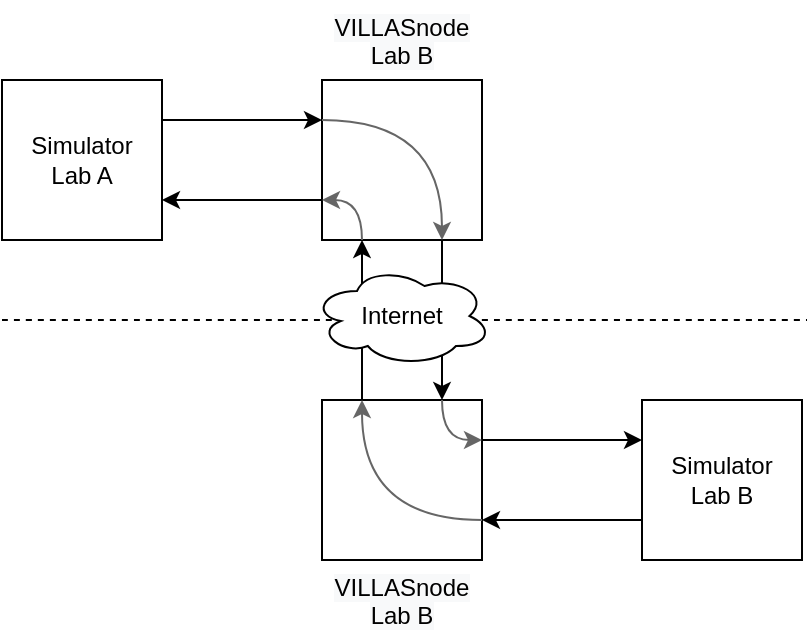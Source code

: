 <mxfile>
    <diagram id="68__TXM5ok1S_hC0o34m" name="Page-1">
        <mxGraphModel dx="384" dy="1009" grid="1" gridSize="10" guides="1" tooltips="1" connect="1" arrows="1" fold="1" page="1" pageScale="1" pageWidth="1654" pageHeight="2336" math="0" shadow="0">
            <root>
                <mxCell id="0"/>
                <mxCell id="1" parent="0"/>
                <mxCell id="22" value="" style="endArrow=none;dashed=1;html=1;curved=1;" edge="1" parent="1">
                    <mxGeometry width="50" height="50" relative="1" as="geometry">
                        <mxPoint x="40" y="160" as="sourcePoint"/>
                        <mxPoint x="442.5" y="160" as="targetPoint"/>
                    </mxGeometry>
                </mxCell>
                <mxCell id="7" style="edgeStyle=none;html=1;exitX=1;exitY=0.25;exitDx=0;exitDy=0;entryX=0;entryY=0.25;entryDx=0;entryDy=0;" edge="1" parent="1" source="2">
                    <mxGeometry relative="1" as="geometry">
                        <mxPoint x="200" y="60" as="targetPoint"/>
                    </mxGeometry>
                </mxCell>
                <mxCell id="2" value="Simulator&lt;br&gt;Lab A" style="rounded=0;whiteSpace=wrap;html=1;" vertex="1" parent="1">
                    <mxGeometry x="40" y="40" width="80" height="80" as="geometry"/>
                </mxCell>
                <mxCell id="8" style="edgeStyle=none;html=1;exitX=0;exitY=0.75;exitDx=0;exitDy=0;entryX=1;entryY=0.75;entryDx=0;entryDy=0;" edge="1" parent="1" target="2">
                    <mxGeometry relative="1" as="geometry">
                        <mxPoint x="200" y="100" as="sourcePoint"/>
                    </mxGeometry>
                </mxCell>
                <mxCell id="9" style="edgeStyle=none;html=1;exitX=0.75;exitY=1;exitDx=0;exitDy=0;entryX=0.75;entryY=0;entryDx=0;entryDy=0;" edge="1" parent="1" target="4">
                    <mxGeometry relative="1" as="geometry">
                        <mxPoint x="260" y="120" as="sourcePoint"/>
                    </mxGeometry>
                </mxCell>
                <mxCell id="10" style="edgeStyle=none;html=1;exitX=0.25;exitY=0;exitDx=0;exitDy=0;entryX=0.25;entryY=1;entryDx=0;entryDy=0;" edge="1" parent="1" source="4">
                    <mxGeometry relative="1" as="geometry">
                        <mxPoint x="220" y="120" as="targetPoint"/>
                    </mxGeometry>
                </mxCell>
                <mxCell id="11" style="edgeStyle=none;html=1;exitX=1;exitY=0.25;exitDx=0;exitDy=0;entryX=0;entryY=0.25;entryDx=0;entryDy=0;" edge="1" parent="1" source="4" target="5">
                    <mxGeometry relative="1" as="geometry"/>
                </mxCell>
                <mxCell id="12" style="edgeStyle=none;html=1;exitX=0;exitY=0.75;exitDx=0;exitDy=0;entryX=1;entryY=0.75;entryDx=0;entryDy=0;" edge="1" parent="1" source="5" target="4">
                    <mxGeometry relative="1" as="geometry"/>
                </mxCell>
                <mxCell id="5" value="Simulator&lt;br&gt;Lab B" style="rounded=0;whiteSpace=wrap;html=1;" vertex="1" parent="1">
                    <mxGeometry x="360" y="200" width="80" height="80" as="geometry"/>
                </mxCell>
                <mxCell id="6" value="Internet" style="ellipse;shape=cloud;whiteSpace=wrap;html=1;" vertex="1" parent="1">
                    <mxGeometry x="195" y="133" width="90" height="50" as="geometry"/>
                </mxCell>
                <mxCell id="15" value="&lt;meta charset=&quot;utf-8&quot;&gt;&lt;span style=&quot;color: rgb(0, 0, 0); font-family: helvetica; font-size: 12px; font-style: normal; font-weight: 400; letter-spacing: normal; text-indent: 0px; text-transform: none; word-spacing: 0px; background-color: rgb(248, 249, 250); display: inline; float: none;&quot;&gt;VILLASnode&lt;/span&gt;&lt;br style=&quot;color: rgb(0, 0, 0); font-family: helvetica; font-size: 12px; font-style: normal; font-weight: 400; letter-spacing: normal; text-indent: 0px; text-transform: none; word-spacing: 0px; background-color: rgb(248, 249, 250);&quot;&gt;&lt;span style=&quot;color: rgb(0, 0, 0); font-family: helvetica; font-size: 12px; font-style: normal; font-weight: 400; letter-spacing: normal; text-indent: 0px; text-transform: none; word-spacing: 0px; background-color: rgb(248, 249, 250); display: inline; float: none;&quot;&gt;Lab B&lt;/span&gt;" style="text;whiteSpace=wrap;html=1;align=center;" vertex="1" parent="1">
                    <mxGeometry x="195" y="280" width="90" height="40" as="geometry"/>
                </mxCell>
                <mxCell id="16" value="&lt;meta charset=&quot;utf-8&quot;&gt;&lt;span style=&quot;color: rgb(0, 0, 0); font-family: helvetica; font-size: 12px; font-style: normal; font-weight: 400; letter-spacing: normal; text-indent: 0px; text-transform: none; word-spacing: 0px; background-color: rgb(248, 249, 250); display: inline; float: none;&quot;&gt;VILLASnode&lt;/span&gt;&lt;br style=&quot;color: rgb(0, 0, 0); font-family: helvetica; font-size: 12px; font-style: normal; font-weight: 400; letter-spacing: normal; text-indent: 0px; text-transform: none; word-spacing: 0px; background-color: rgb(248, 249, 250);&quot;&gt;&lt;span style=&quot;color: rgb(0, 0, 0); font-family: helvetica; font-size: 12px; font-style: normal; font-weight: 400; letter-spacing: normal; text-indent: 0px; text-transform: none; word-spacing: 0px; background-color: rgb(248, 249, 250); display: inline; float: none;&quot;&gt;Lab B&lt;/span&gt;" style="text;whiteSpace=wrap;html=1;align=center;" vertex="1" parent="1">
                    <mxGeometry x="195" width="90" height="40" as="geometry"/>
                </mxCell>
                <mxCell id="17" value="" style="group" vertex="1" connectable="0" parent="1">
                    <mxGeometry x="200" y="200" width="80" height="80" as="geometry"/>
                </mxCell>
                <mxCell id="4" value="" style="rounded=0;whiteSpace=wrap;html=1;" vertex="1" parent="17">
                    <mxGeometry width="80" height="80" as="geometry"/>
                </mxCell>
                <mxCell id="13" style="edgeStyle=orthogonalEdgeStyle;html=1;exitX=1;exitY=0.75;exitDx=0;exitDy=0;entryX=0.25;entryY=0;entryDx=0;entryDy=0;curved=1;fillColor=#f5f5f5;strokeColor=#666666;" edge="1" parent="17" source="4" target="4">
                    <mxGeometry relative="1" as="geometry">
                        <Array as="points">
                            <mxPoint x="20" y="60"/>
                        </Array>
                    </mxGeometry>
                </mxCell>
                <mxCell id="14" style="edgeStyle=orthogonalEdgeStyle;curved=1;html=1;exitX=0.75;exitY=0;exitDx=0;exitDy=0;entryX=1;entryY=0.25;entryDx=0;entryDy=0;fillColor=#f5f5f5;strokeColor=#666666;" edge="1" parent="17" source="4" target="4">
                    <mxGeometry relative="1" as="geometry">
                        <Array as="points">
                            <mxPoint x="60" y="20"/>
                        </Array>
                    </mxGeometry>
                </mxCell>
                <mxCell id="18" value="" style="group;direction=south;rotation=-180;" vertex="1" connectable="0" parent="1">
                    <mxGeometry x="200" y="40" width="80" height="80" as="geometry"/>
                </mxCell>
                <mxCell id="19" value="" style="rounded=0;whiteSpace=wrap;html=1;rotation=-180;" vertex="1" parent="18">
                    <mxGeometry width="80" height="80" as="geometry"/>
                </mxCell>
                <mxCell id="20" style="edgeStyle=orthogonalEdgeStyle;html=1;exitX=1;exitY=0.75;exitDx=0;exitDy=0;entryX=0.25;entryY=0;entryDx=0;entryDy=0;curved=1;fillColor=#f5f5f5;strokeColor=#666666;" edge="1" parent="18" source="19" target="19">
                    <mxGeometry relative="1" as="geometry">
                        <Array as="points">
                            <mxPoint x="60" y="20"/>
                        </Array>
                    </mxGeometry>
                </mxCell>
                <mxCell id="21" style="edgeStyle=orthogonalEdgeStyle;curved=1;html=1;exitX=0.75;exitY=0;exitDx=0;exitDy=0;entryX=1;entryY=0.25;entryDx=0;entryDy=0;fillColor=#f5f5f5;strokeColor=#666666;" edge="1" parent="18" source="19" target="19">
                    <mxGeometry relative="1" as="geometry">
                        <Array as="points">
                            <mxPoint x="20" y="60"/>
                        </Array>
                    </mxGeometry>
                </mxCell>
            </root>
        </mxGraphModel>
    </diagram>
</mxfile>
